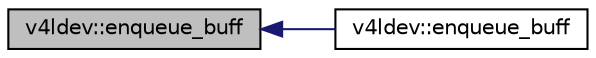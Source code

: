 digraph "v4ldev::enqueue_buff"
{
 // INTERACTIVE_SVG=YES
  edge [fontname="Helvetica",fontsize="10",labelfontname="Helvetica",labelfontsize="10"];
  node [fontname="Helvetica",fontsize="10",shape=record];
  rankdir="LR";
  Node14 [label="v4ldev::enqueue_buff",height=0.2,width=0.4,color="black", fillcolor="grey75", style="filled", fontcolor="black"];
  Node14 -> Node15 [dir="back",color="midnightblue",fontsize="10",style="solid",fontname="Helvetica"];
  Node15 [label="v4ldev::enqueue_buff",height=0.2,width=0.4,color="black", fillcolor="white", style="filled",URL="$classv4ldev.html#a4785a96e636f1dea81d2d64ec0c36d5a"];
}
